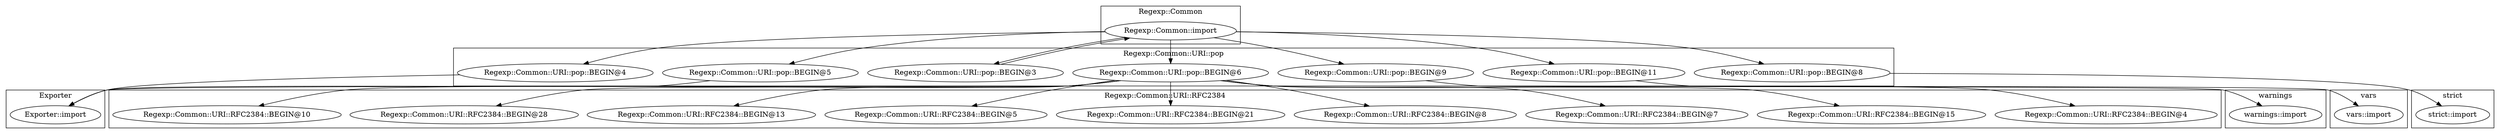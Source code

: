 digraph {
graph [overlap=false]
subgraph cluster_warnings {
	label="warnings";
	"warnings::import";
}
subgraph cluster_vars {
	label="vars";
	"vars::import";
}
subgraph cluster_Regexp_Common_URI_pop {
	label="Regexp::Common::URI::pop";
	"Regexp::Common::URI::pop::BEGIN@6";
	"Regexp::Common::URI::pop::BEGIN@9";
	"Regexp::Common::URI::pop::BEGIN@4";
	"Regexp::Common::URI::pop::BEGIN@11";
	"Regexp::Common::URI::pop::BEGIN@3";
	"Regexp::Common::URI::pop::BEGIN@5";
	"Regexp::Common::URI::pop::BEGIN@8";
}
subgraph cluster_strict {
	label="strict";
	"strict::import";
}
subgraph cluster_Exporter {
	label="Exporter";
	"Exporter::import";
}
subgraph cluster_Regexp_Common {
	label="Regexp::Common";
	"Regexp::Common::import";
}
subgraph cluster_Regexp_Common_URI_RFC2384 {
	label="Regexp::Common::URI::RFC2384";
	"Regexp::Common::URI::RFC2384::BEGIN@4";
	"Regexp::Common::URI::RFC2384::BEGIN@15";
	"Regexp::Common::URI::RFC2384::BEGIN@7";
	"Regexp::Common::URI::RFC2384::BEGIN@8";
	"Regexp::Common::URI::RFC2384::BEGIN@21";
	"Regexp::Common::URI::RFC2384::BEGIN@5";
	"Regexp::Common::URI::RFC2384::BEGIN@13";
	"Regexp::Common::URI::RFC2384::BEGIN@28";
	"Regexp::Common::URI::RFC2384::BEGIN@10";
}
"Regexp::Common::URI::pop::BEGIN@6" -> "Regexp::Common::URI::RFC2384::BEGIN@7";
"Regexp::Common::import" -> "Regexp::Common::URI::pop::BEGIN@3";
"Regexp::Common::URI::pop::BEGIN@6" -> "Regexp::Common::URI::RFC2384::BEGIN@5";
"Regexp::Common::URI::pop::BEGIN@3" -> "Regexp::Common::import";
"Regexp::Common::URI::pop::BEGIN@4" -> "Exporter::import";
"Regexp::Common::URI::pop::BEGIN@5" -> "Exporter::import";
"Regexp::Common::URI::pop::BEGIN@6" -> "Exporter::import";
"Regexp::Common::import" -> "Regexp::Common::URI::pop::BEGIN@5";
"Regexp::Common::URI::pop::BEGIN@6" -> "Regexp::Common::URI::RFC2384::BEGIN@10";
"Regexp::Common::URI::pop::BEGIN@6" -> "Regexp::Common::URI::RFC2384::BEGIN@28";
"Regexp::Common::import" -> "Regexp::Common::URI::pop::BEGIN@9";
"Regexp::Common::URI::pop::BEGIN@6" -> "Regexp::Common::URI::RFC2384::BEGIN@13";
"Regexp::Common::import" -> "Regexp::Common::URI::pop::BEGIN@11";
"Regexp::Common::import" -> "Regexp::Common::URI::pop::BEGIN@4";
"Regexp::Common::URI::pop::BEGIN@6" -> "Regexp::Common::URI::RFC2384::BEGIN@15";
"Regexp::Common::URI::pop::BEGIN@6" -> "Regexp::Common::URI::RFC2384::BEGIN@21";
"Regexp::Common::URI::pop::BEGIN@6" -> "Regexp::Common::URI::RFC2384::BEGIN@4";
"Regexp::Common::URI::pop::BEGIN@9" -> "warnings::import";
"Regexp::Common::URI::pop::BEGIN@6" -> "Regexp::Common::URI::RFC2384::BEGIN@8";
"Regexp::Common::URI::pop::BEGIN@11" -> "vars::import";
"Regexp::Common::import" -> "Regexp::Common::URI::pop::BEGIN@8";
"Regexp::Common::import" -> "Regexp::Common::URI::pop::BEGIN@6";
"Regexp::Common::URI::pop::BEGIN@8" -> "strict::import";
}
